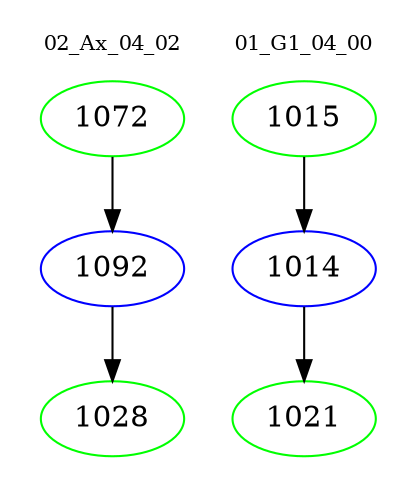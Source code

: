digraph{
subgraph cluster_0 {
color = white
label = "02_Ax_04_02";
fontsize=10;
T0_1072 [label="1072", color="green"]
T0_1072 -> T0_1092 [color="black"]
T0_1092 [label="1092", color="blue"]
T0_1092 -> T0_1028 [color="black"]
T0_1028 [label="1028", color="green"]
}
subgraph cluster_1 {
color = white
label = "01_G1_04_00";
fontsize=10;
T1_1015 [label="1015", color="green"]
T1_1015 -> T1_1014 [color="black"]
T1_1014 [label="1014", color="blue"]
T1_1014 -> T1_1021 [color="black"]
T1_1021 [label="1021", color="green"]
}
}
